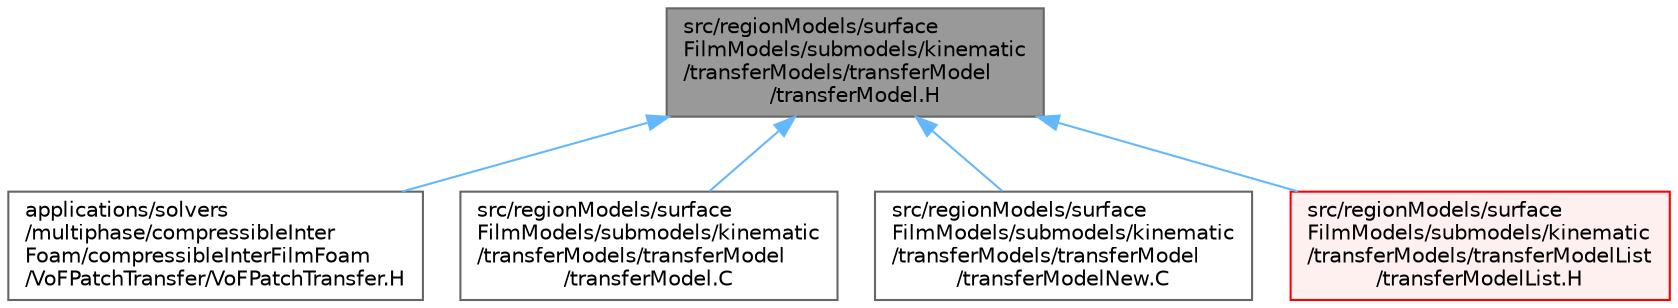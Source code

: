 digraph "src/regionModels/surfaceFilmModels/submodels/kinematic/transferModels/transferModel/transferModel.H"
{
 // LATEX_PDF_SIZE
  bgcolor="transparent";
  edge [fontname=Helvetica,fontsize=10,labelfontname=Helvetica,labelfontsize=10];
  node [fontname=Helvetica,fontsize=10,shape=box,height=0.2,width=0.4];
  Node1 [id="Node000001",label="src/regionModels/surface\lFilmModels/submodels/kinematic\l/transferModels/transferModel\l/transferModel.H",height=0.2,width=0.4,color="gray40", fillcolor="grey60", style="filled", fontcolor="black",tooltip=" "];
  Node1 -> Node2 [id="edge1_Node000001_Node000002",dir="back",color="steelblue1",style="solid",tooltip=" "];
  Node2 [id="Node000002",label="applications/solvers\l/multiphase/compressibleInter\lFoam/compressibleInterFilmFoam\l/VoFPatchTransfer/VoFPatchTransfer.H",height=0.2,width=0.4,color="grey40", fillcolor="white", style="filled",URL="$VoFPatchTransfer_8H.html",tooltip=" "];
  Node1 -> Node3 [id="edge2_Node000001_Node000003",dir="back",color="steelblue1",style="solid",tooltip=" "];
  Node3 [id="Node000003",label="src/regionModels/surface\lFilmModels/submodels/kinematic\l/transferModels/transferModel\l/transferModel.C",height=0.2,width=0.4,color="grey40", fillcolor="white", style="filled",URL="$transferModel_8C.html",tooltip=" "];
  Node1 -> Node4 [id="edge3_Node000001_Node000004",dir="back",color="steelblue1",style="solid",tooltip=" "];
  Node4 [id="Node000004",label="src/regionModels/surface\lFilmModels/submodels/kinematic\l/transferModels/transferModel\l/transferModelNew.C",height=0.2,width=0.4,color="grey40", fillcolor="white", style="filled",URL="$transferModelNew_8C.html",tooltip=" "];
  Node1 -> Node5 [id="edge4_Node000001_Node000005",dir="back",color="steelblue1",style="solid",tooltip=" "];
  Node5 [id="Node000005",label="src/regionModels/surface\lFilmModels/submodels/kinematic\l/transferModels/transferModelList\l/transferModelList.H",height=0.2,width=0.4,color="red", fillcolor="#FFF0F0", style="filled",URL="$transferModelList_8H.html",tooltip=" "];
}
